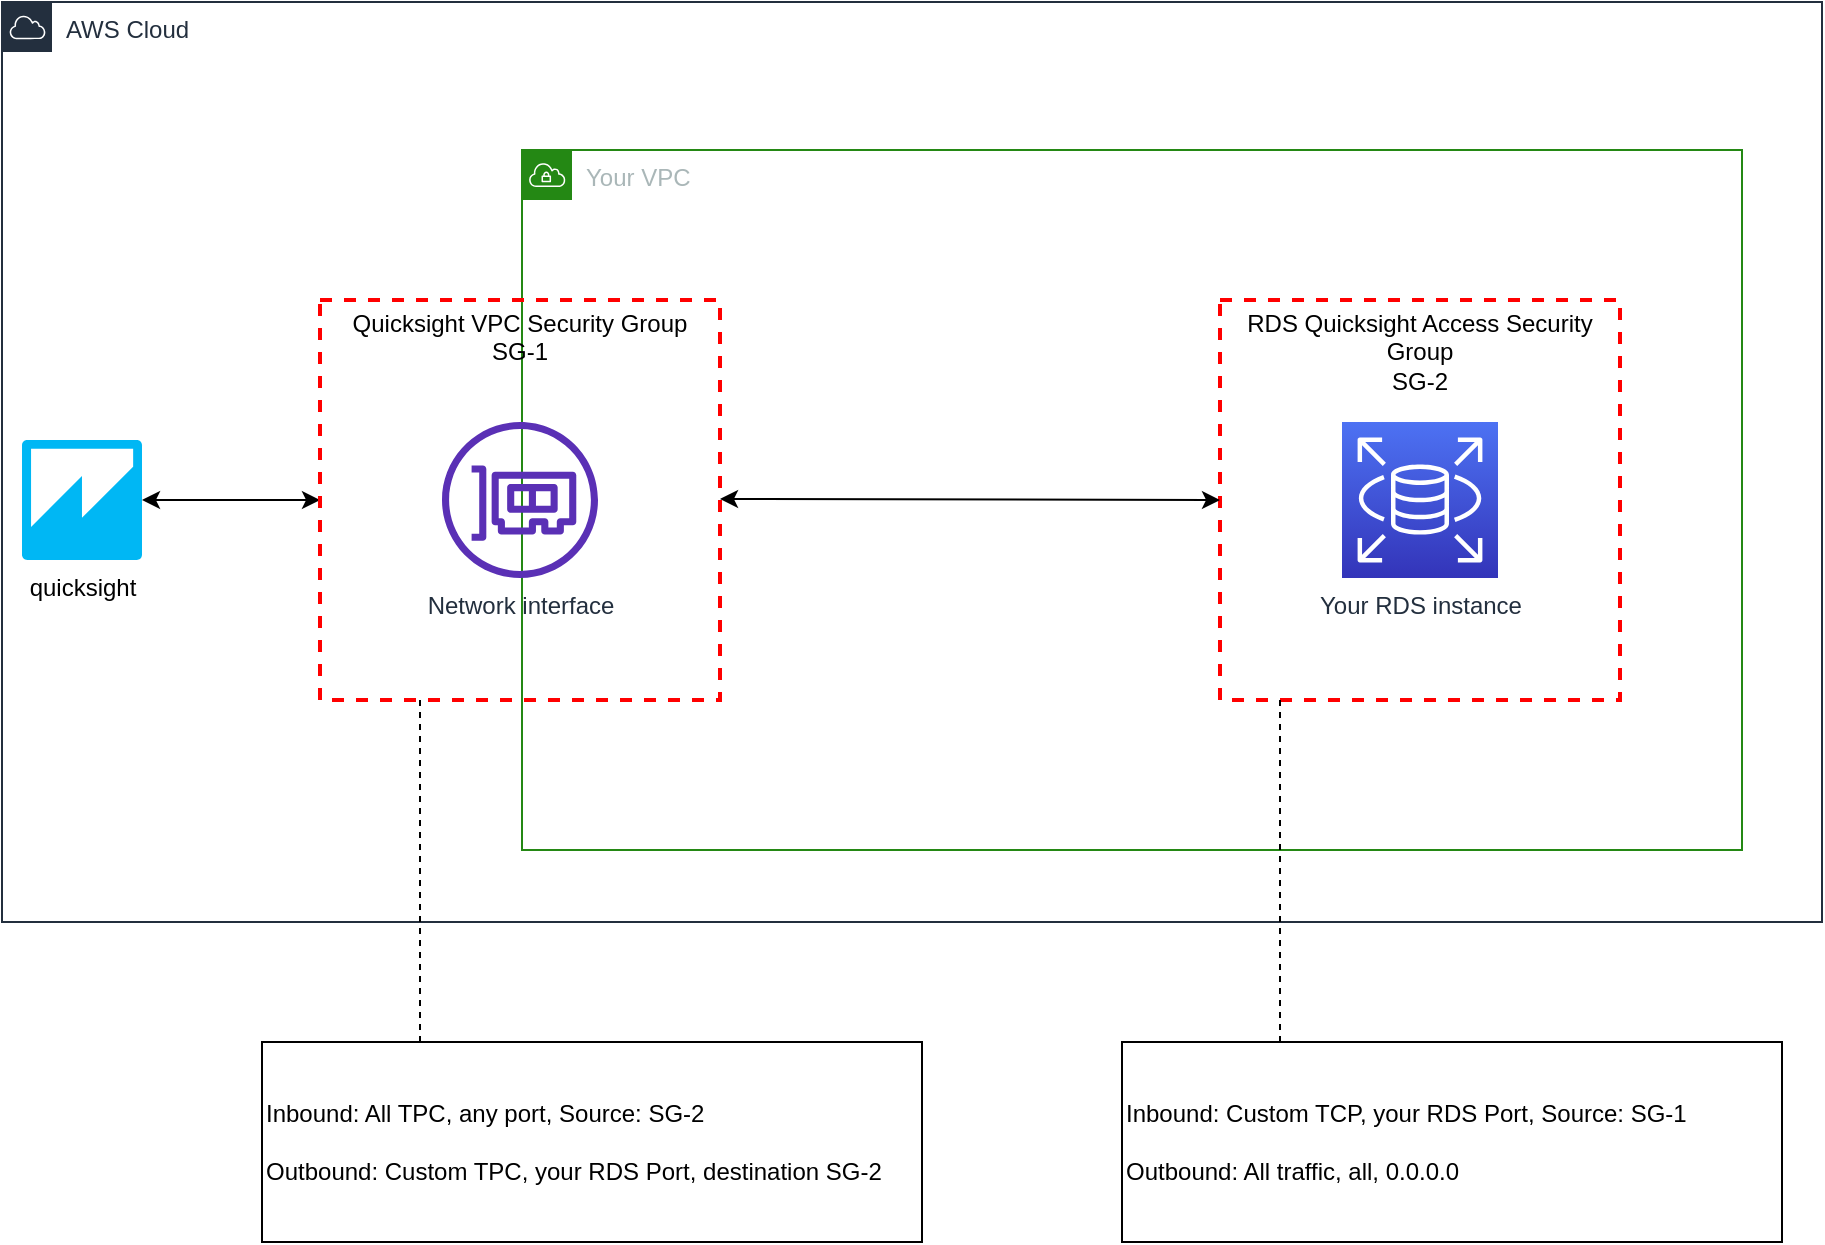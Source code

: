 <mxfile version="13.3.0" type="github">
  <diagram id="x6Iz0Q6umD8VMFiePIyy" name="Page-1">
    <mxGraphModel dx="1833" dy="1062" grid="1" gridSize="10" guides="1" tooltips="1" connect="1" arrows="1" fold="1" page="1" pageScale="1" pageWidth="827" pageHeight="1169" math="0" shadow="0">
      <root>
        <mxCell id="0" />
        <mxCell id="1" parent="0" />
        <mxCell id="Se6iuaZksfMQZ7NYqONI-1" value="AWS Cloud" style="points=[[0,0],[0.25,0],[0.5,0],[0.75,0],[1,0],[1,0.25],[1,0.5],[1,0.75],[1,1],[0.75,1],[0.5,1],[0.25,1],[0,1],[0,0.75],[0,0.5],[0,0.25]];outlineConnect=0;gradientColor=none;html=1;whiteSpace=wrap;fontSize=12;fontStyle=0;shape=mxgraph.aws4.group;grIcon=mxgraph.aws4.group_aws_cloud;strokeColor=#232F3E;fillColor=none;verticalAlign=top;align=left;spacingLeft=30;fontColor=#232F3E;dashed=0;" vertex="1" parent="1">
          <mxGeometry y="30" width="910" height="460" as="geometry" />
        </mxCell>
        <mxCell id="Se6iuaZksfMQZ7NYqONI-2" value="Your VPC" style="points=[[0,0],[0.25,0],[0.5,0],[0.75,0],[1,0],[1,0.25],[1,0.5],[1,0.75],[1,1],[0.75,1],[0.5,1],[0.25,1],[0,1],[0,0.75],[0,0.5],[0,0.25]];outlineConnect=0;gradientColor=none;html=1;whiteSpace=wrap;fontSize=12;fontStyle=0;shape=mxgraph.aws4.group;grIcon=mxgraph.aws4.group_vpc;strokeColor=#248814;fillColor=none;verticalAlign=top;align=left;spacingLeft=30;fontColor=#AAB7B8;dashed=0;" vertex="1" parent="1">
          <mxGeometry x="260" y="104" width="610" height="350" as="geometry" />
        </mxCell>
        <mxCell id="Se6iuaZksfMQZ7NYqONI-3" value="RDS Quicksight Access Security Group&lt;br&gt;SG-2" style="fontStyle=0;verticalAlign=top;align=center;spacingTop=-2;fillColor=none;rounded=0;whiteSpace=wrap;html=1;strokeColor=#FF0000;strokeWidth=2;dashed=1;container=1;collapsible=0;expand=0;recursiveResize=0;" vertex="1" parent="1">
          <mxGeometry x="609" y="179" width="200" height="200" as="geometry" />
        </mxCell>
        <mxCell id="Se6iuaZksfMQZ7NYqONI-4" value="" style="edgeStyle=orthogonalEdgeStyle;rounded=0;orthogonalLoop=1;jettySize=auto;html=1;startArrow=classic;startFill=1;" edge="1" parent="1" source="Se6iuaZksfMQZ7NYqONI-5" target="Se6iuaZksfMQZ7NYqONI-8">
          <mxGeometry relative="1" as="geometry" />
        </mxCell>
        <mxCell id="Se6iuaZksfMQZ7NYqONI-5" value="quicksight" style="outlineConnect=0;dashed=0;verticalLabelPosition=bottom;verticalAlign=top;align=center;html=1;shape=mxgraph.aws3.quicksight;fillColor=#00B7F4;gradientColor=none;" vertex="1" parent="1">
          <mxGeometry x="10" y="249" width="60" height="60" as="geometry" />
        </mxCell>
        <mxCell id="Se6iuaZksfMQZ7NYqONI-6" value="Your RDS instance" style="outlineConnect=0;fontColor=#232F3E;gradientColor=#4D72F3;gradientDirection=north;fillColor=#3334B9;strokeColor=#ffffff;dashed=0;verticalLabelPosition=bottom;verticalAlign=top;align=center;html=1;fontSize=12;fontStyle=0;aspect=fixed;shape=mxgraph.aws4.resourceIcon;resIcon=mxgraph.aws4.rds;" vertex="1" parent="1">
          <mxGeometry x="670" y="240" width="78" height="78" as="geometry" />
        </mxCell>
        <mxCell id="Se6iuaZksfMQZ7NYqONI-7" value="Network interface" style="outlineConnect=0;fontColor=#232F3E;gradientColor=none;fillColor=#5A30B5;strokeColor=none;dashed=0;verticalLabelPosition=bottom;verticalAlign=top;align=center;html=1;fontSize=12;fontStyle=0;aspect=fixed;pointerEvents=1;shape=mxgraph.aws4.elastic_network_interface;" vertex="1" parent="1">
          <mxGeometry x="220" y="240" width="78" height="78" as="geometry" />
        </mxCell>
        <mxCell id="Se6iuaZksfMQZ7NYqONI-8" value="Quicksight VPC Security Group&lt;br&gt;SG-1" style="fontStyle=0;verticalAlign=top;align=center;spacingTop=-2;fillColor=none;rounded=0;whiteSpace=wrap;html=1;strokeColor=#FF0000;strokeWidth=2;dashed=1;container=1;collapsible=0;expand=0;recursiveResize=0;" vertex="1" parent="1">
          <mxGeometry x="159" y="179" width="200" height="200" as="geometry" />
        </mxCell>
        <mxCell id="Se6iuaZksfMQZ7NYqONI-9" value="" style="edgeStyle=orthogonalEdgeStyle;rounded=0;orthogonalLoop=1;jettySize=auto;html=1;startArrow=classic;startFill=1;entryX=0;entryY=0.5;entryDx=0;entryDy=0;" edge="1" parent="1" target="Se6iuaZksfMQZ7NYqONI-3">
          <mxGeometry relative="1" as="geometry">
            <mxPoint x="359" y="278.5" as="sourcePoint" />
            <mxPoint x="448" y="278.5" as="targetPoint" />
          </mxGeometry>
        </mxCell>
        <mxCell id="Se6iuaZksfMQZ7NYqONI-10" value="" style="endArrow=none;dashed=1;html=1;entryX=0.25;entryY=1;entryDx=0;entryDy=0;" edge="1" parent="1" target="Se6iuaZksfMQZ7NYqONI-8">
          <mxGeometry width="50" height="50" relative="1" as="geometry">
            <mxPoint x="209" y="550" as="sourcePoint" />
            <mxPoint x="330" y="620" as="targetPoint" />
          </mxGeometry>
        </mxCell>
        <mxCell id="Se6iuaZksfMQZ7NYqONI-11" value="Inbound: All TPC, any port, Source: SG-2&lt;br&gt;&lt;br&gt;Outbound: Custom TPC, your RDS Port, destination SG-2" style="text;html=1;strokeColor=#000000;fillColor=none;align=left;verticalAlign=middle;whiteSpace=wrap;rounded=0;" vertex="1" parent="1">
          <mxGeometry x="130" y="550" width="330" height="100" as="geometry" />
        </mxCell>
        <mxCell id="Se6iuaZksfMQZ7NYqONI-12" value="" style="endArrow=none;dashed=1;html=1;entryX=0.25;entryY=1;entryDx=0;entryDy=0;" edge="1" parent="1">
          <mxGeometry width="50" height="50" relative="1" as="geometry">
            <mxPoint x="639" y="550" as="sourcePoint" />
            <mxPoint x="639" y="379" as="targetPoint" />
          </mxGeometry>
        </mxCell>
        <mxCell id="Se6iuaZksfMQZ7NYqONI-13" value="Inbound: Custom TCP, your RDS Port, Source: SG-1&lt;br&gt;&lt;br&gt;Outbound: All traffic, all, 0.0.0.0" style="text;html=1;strokeColor=#000000;fillColor=none;align=left;verticalAlign=middle;whiteSpace=wrap;rounded=0;" vertex="1" parent="1">
          <mxGeometry x="560" y="550" width="330" height="100" as="geometry" />
        </mxCell>
      </root>
    </mxGraphModel>
  </diagram>
</mxfile>
